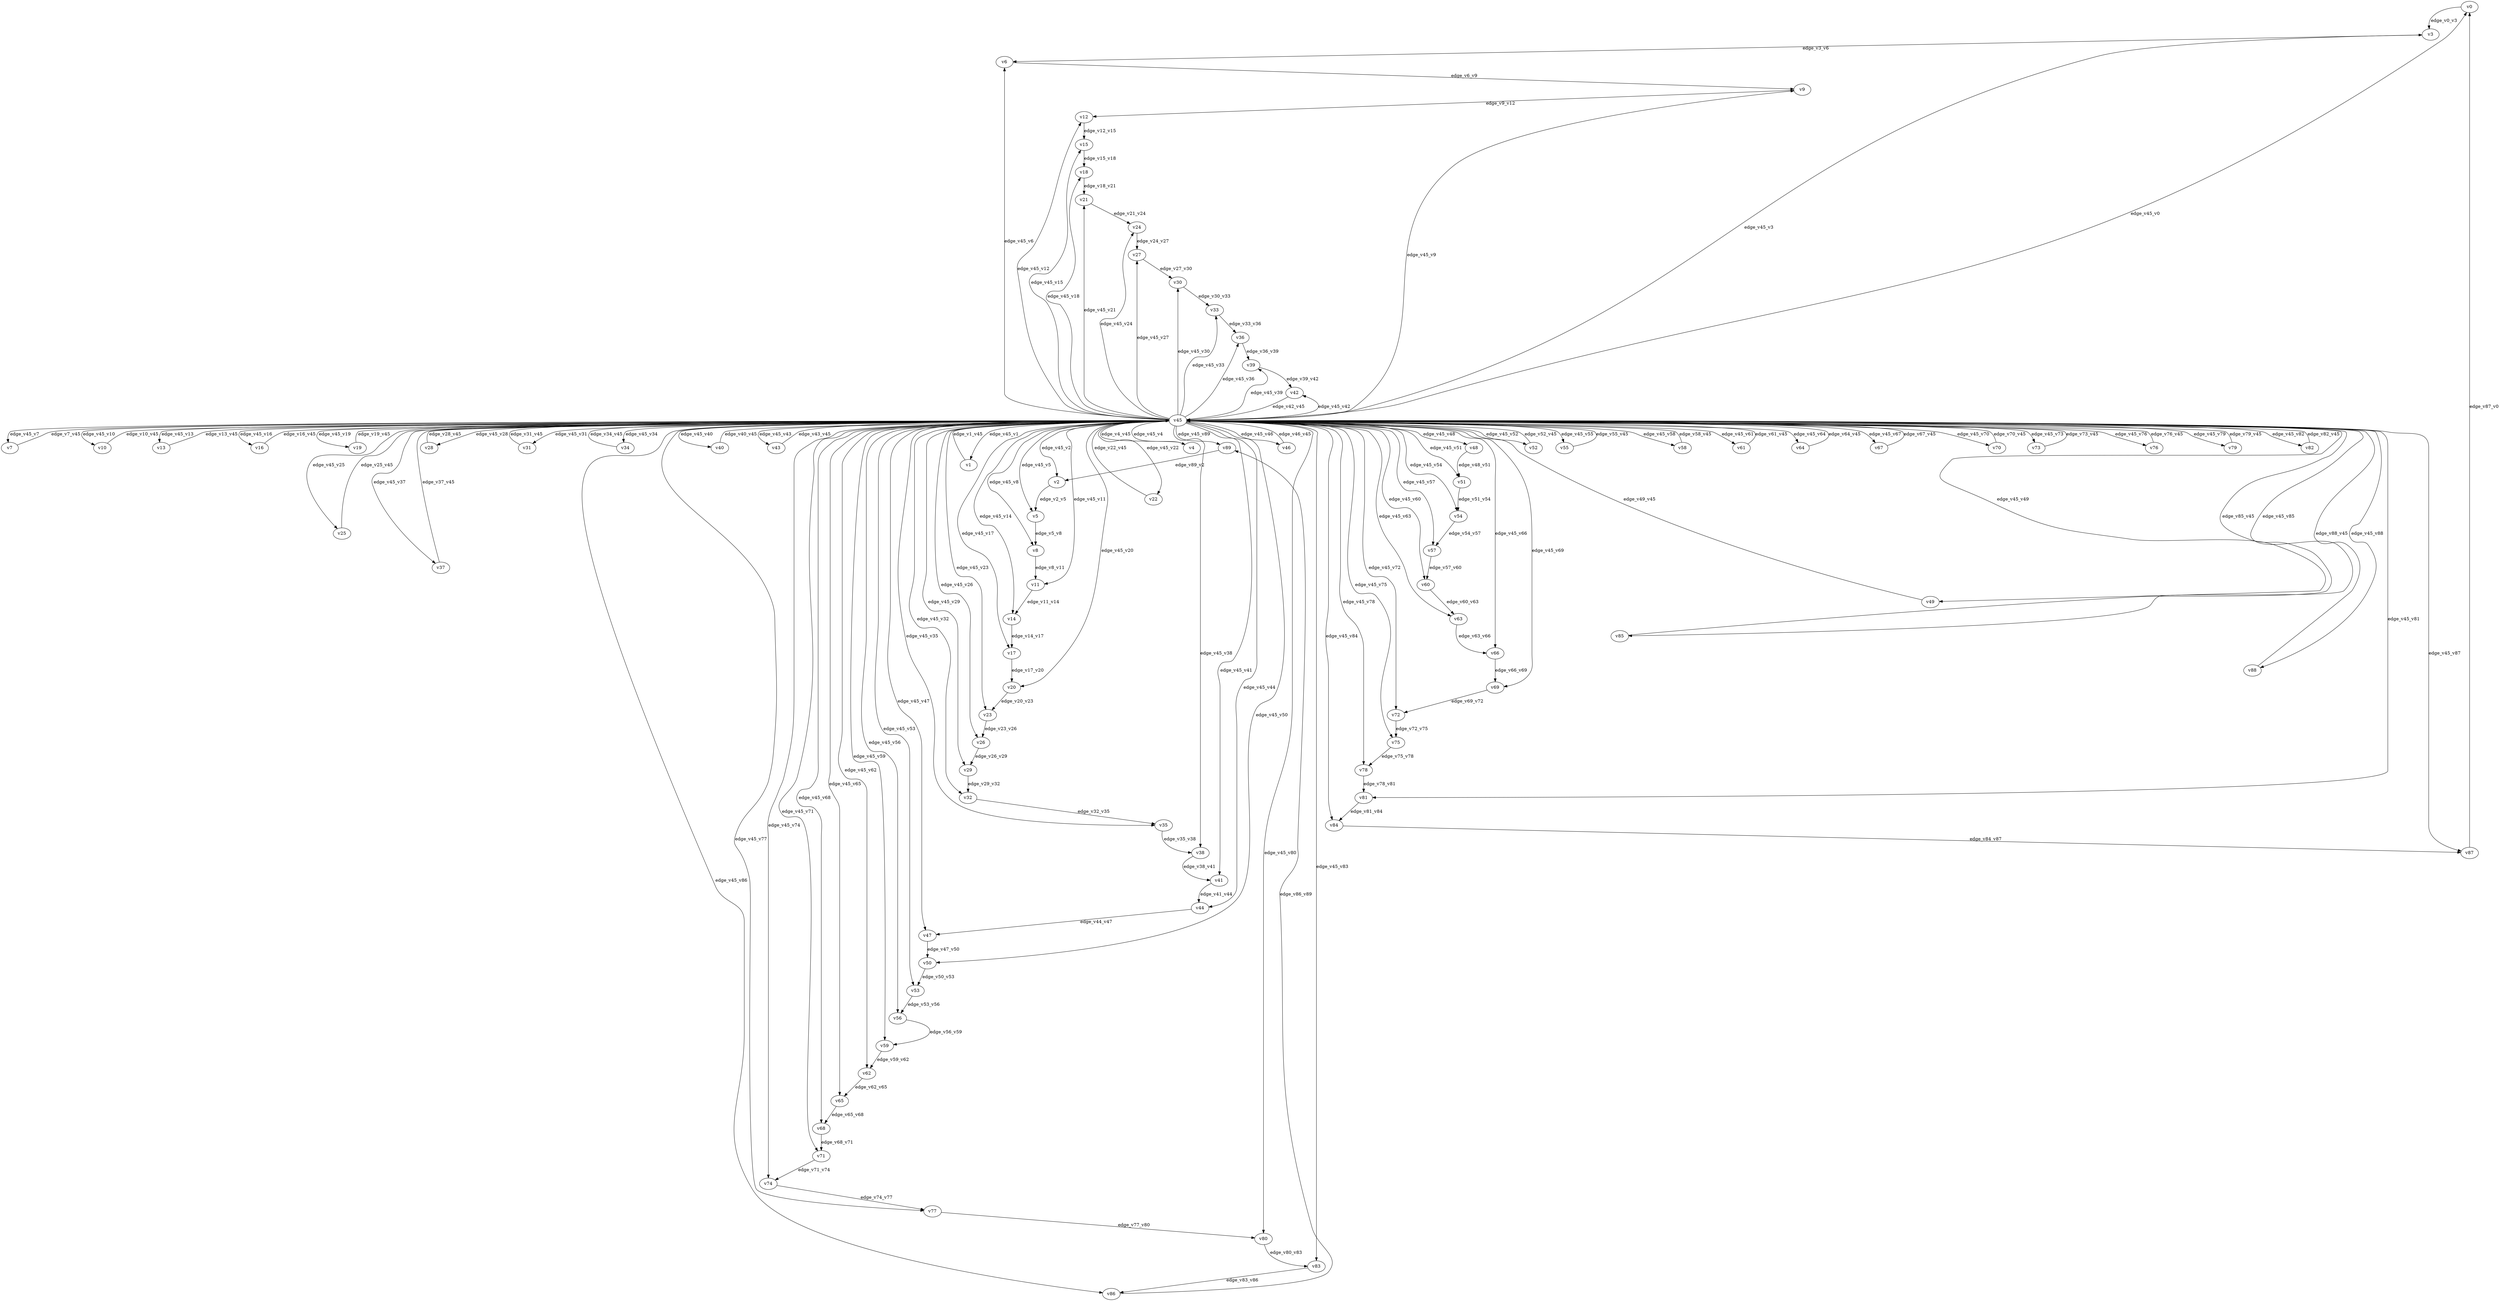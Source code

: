digraph test124 {
    // Discounted game test case
    // Vertex properties: name [player=X]
    // Edge properties: [weight=Y, discount=Z]

    v0 [name="v0", player=0];
    v1 [name="v1", player=1];
    v2 [name="v2", player=0];
    v3 [name="v3", player=1];
    v4 [name="v4", player=0];
    v5 [name="v5", player=1];
    v6 [name="v6", player=0];
    v7 [name="v7", player=1];
    v8 [name="v8", player=0];
    v9 [name="v9", player=1];
    v10 [name="v10", player=0];
    v11 [name="v11", player=1];
    v12 [name="v12", player=0];
    v13 [name="v13", player=1];
    v14 [name="v14", player=0];
    v15 [name="v15", player=1];
    v16 [name="v16", player=0];
    v17 [name="v17", player=1];
    v18 [name="v18", player=0];
    v19 [name="v19", player=1];
    v20 [name="v20", player=0];
    v21 [name="v21", player=1];
    v22 [name="v22", player=0];
    v23 [name="v23", player=1];
    v24 [name="v24", player=0];
    v25 [name="v25", player=1];
    v26 [name="v26", player=0];
    v27 [name="v27", player=1];
    v28 [name="v28", player=0];
    v29 [name="v29", player=1];
    v30 [name="v30", player=0];
    v31 [name="v31", player=1];
    v32 [name="v32", player=0];
    v33 [name="v33", player=1];
    v34 [name="v34", player=0];
    v35 [name="v35", player=1];
    v36 [name="v36", player=0];
    v37 [name="v37", player=1];
    v38 [name="v38", player=0];
    v39 [name="v39", player=1];
    v40 [name="v40", player=0];
    v41 [name="v41", player=1];
    v42 [name="v42", player=0];
    v43 [name="v43", player=1];
    v44 [name="v44", player=0];
    v45 [name="v45", player=0];
    v46 [name="v46", player=0];
    v47 [name="v47", player=1];
    v48 [name="v48", player=0];
    v49 [name="v49", player=1];
    v50 [name="v50", player=0];
    v51 [name="v51", player=1];
    v52 [name="v52", player=0];
    v53 [name="v53", player=1];
    v54 [name="v54", player=0];
    v55 [name="v55", player=1];
    v56 [name="v56", player=0];
    v57 [name="v57", player=1];
    v58 [name="v58", player=0];
    v59 [name="v59", player=1];
    v60 [name="v60", player=0];
    v61 [name="v61", player=1];
    v62 [name="v62", player=0];
    v63 [name="v63", player=1];
    v64 [name="v64", player=0];
    v65 [name="v65", player=1];
    v66 [name="v66", player=0];
    v67 [name="v67", player=1];
    v68 [name="v68", player=0];
    v69 [name="v69", player=1];
    v70 [name="v70", player=0];
    v71 [name="v71", player=1];
    v72 [name="v72", player=0];
    v73 [name="v73", player=1];
    v74 [name="v74", player=0];
    v75 [name="v75", player=1];
    v76 [name="v76", player=0];
    v77 [name="v77", player=1];
    v78 [name="v78", player=0];
    v79 [name="v79", player=1];
    v80 [name="v80", player=0];
    v81 [name="v81", player=1];
    v82 [name="v82", player=0];
    v83 [name="v83", player=1];
    v84 [name="v84", player=0];
    v85 [name="v85", player=1];
    v86 [name="v86", player=0];
    v87 [name="v87", player=1];
    v88 [name="v88", player=0];
    v89 [name="v89", player=1];

    v45 -> v0 [label="edge_v45_v0", weight=-3.52, discount=0.453];
    v45 -> v1 [label="edge_v45_v1", weight=-4.72, discount=0.453];
    v1 -> v45 [label="edge_v1_v45", weight=-6.40, discount=0.453];
    v45 -> v2 [label="edge_v45_v2", weight=3.35, discount=0.453];
    v45 -> v3 [label="edge_v45_v3", weight=0.34, discount=0.453];
    v45 -> v4 [label="edge_v45_v4", weight=0.89, discount=0.453];
    v4 -> v45 [label="edge_v4_v45", weight=1.57, discount=0.453];
    v45 -> v5 [label="edge_v45_v5", weight=7.91, discount=0.453];
    v45 -> v6 [label="edge_v45_v6", weight=6.75, discount=0.453];
    v45 -> v7 [label="edge_v45_v7", weight=4.64, discount=0.453];
    v7 -> v45 [label="edge_v7_v45", weight=2.35, discount=0.453];
    v45 -> v8 [label="edge_v45_v8", weight=0.70, discount=0.453];
    v45 -> v9 [label="edge_v45_v9", weight=-4.62, discount=0.453];
    v45 -> v10 [label="edge_v45_v10", weight=7.93, discount=0.453];
    v10 -> v45 [label="edge_v10_v45", weight=7.59, discount=0.453];
    v45 -> v11 [label="edge_v45_v11", weight=-0.96, discount=0.453];
    v45 -> v12 [label="edge_v45_v12", weight=-0.18, discount=0.453];
    v45 -> v13 [label="edge_v45_v13", weight=2.96, discount=0.453];
    v13 -> v45 [label="edge_v13_v45", weight=1.59, discount=0.453];
    v45 -> v14 [label="edge_v45_v14", weight=-2.55, discount=0.453];
    v45 -> v15 [label="edge_v45_v15", weight=-5.04, discount=0.453];
    v45 -> v16 [label="edge_v45_v16", weight=4.61, discount=0.453];
    v16 -> v45 [label="edge_v16_v45", weight=4.81, discount=0.453];
    v45 -> v17 [label="edge_v45_v17", weight=-3.97, discount=0.453];
    v45 -> v18 [label="edge_v45_v18", weight=0.38, discount=0.453];
    v45 -> v19 [label="edge_v45_v19", weight=9.76, discount=0.453];
    v19 -> v45 [label="edge_v19_v45", weight=12.34, discount=0.453];
    v45 -> v20 [label="edge_v45_v20", weight=-0.62, discount=0.453];
    v45 -> v21 [label="edge_v45_v21", weight=2.89, discount=0.453];
    v45 -> v22 [label="edge_v45_v22", weight=-1.64, discount=0.453];
    v22 -> v45 [label="edge_v22_v45", weight=-4.22, discount=0.453];
    v45 -> v23 [label="edge_v45_v23", weight=7.54, discount=0.453];
    v45 -> v24 [label="edge_v45_v24", weight=-5.39, discount=0.453];
    v45 -> v25 [label="edge_v45_v25", weight=-5.92, discount=0.453];
    v25 -> v45 [label="edge_v25_v45", weight=-3.05, discount=0.453];
    v45 -> v26 [label="edge_v45_v26", weight=1.06, discount=0.453];
    v45 -> v27 [label="edge_v45_v27", weight=3.28, discount=0.453];
    v45 -> v28 [label="edge_v45_v28", weight=6.86, discount=0.453];
    v28 -> v45 [label="edge_v28_v45", weight=9.00, discount=0.453];
    v45 -> v29 [label="edge_v45_v29", weight=2.23, discount=0.453];
    v45 -> v30 [label="edge_v45_v30", weight=3.30, discount=0.453];
    v45 -> v31 [label="edge_v45_v31", weight=6.90, discount=0.453];
    v31 -> v45 [label="edge_v31_v45", weight=6.33, discount=0.453];
    v45 -> v32 [label="edge_v45_v32", weight=2.85, discount=0.453];
    v45 -> v33 [label="edge_v45_v33", weight=2.94, discount=0.453];
    v45 -> v34 [label="edge_v45_v34", weight=7.25, discount=0.453];
    v34 -> v45 [label="edge_v34_v45", weight=5.56, discount=0.453];
    v45 -> v35 [label="edge_v45_v35", weight=-1.76, discount=0.453];
    v45 -> v36 [label="edge_v45_v36", weight=4.86, discount=0.453];
    v45 -> v37 [label="edge_v45_v37", weight=-1.65, discount=0.453];
    v37 -> v45 [label="edge_v37_v45", weight=-1.78, discount=0.453];
    v45 -> v38 [label="edge_v45_v38", weight=4.26, discount=0.453];
    v45 -> v39 [label="edge_v45_v39", weight=0.34, discount=0.453];
    v45 -> v40 [label="edge_v45_v40", weight=3.01, discount=0.453];
    v40 -> v45 [label="edge_v40_v45", weight=4.05, discount=0.453];
    v45 -> v41 [label="edge_v45_v41", weight=9.71, discount=0.453];
    v45 -> v42 [label="edge_v45_v42", weight=-4.04, discount=0.453];
    v45 -> v43 [label="edge_v45_v43", weight=0.26, discount=0.453];
    v43 -> v45 [label="edge_v43_v45", weight=1.33, discount=0.453];
    v45 -> v44 [label="edge_v45_v44", weight=5.72, discount=0.453];
    v45 -> v46 [label="edge_v45_v46", weight=0.04, discount=0.453];
    v46 -> v45 [label="edge_v46_v45", weight=1.43, discount=0.453];
    v45 -> v47 [label="edge_v45_v47", weight=9.97, discount=0.453];
    v45 -> v48 [label="edge_v45_v48", weight=5.76, discount=0.453];
    v45 -> v49 [label="edge_v45_v49", weight=-1.83, discount=0.453];
    v49 -> v45 [label="edge_v49_v45", weight=0.32, discount=0.453];
    v45 -> v50 [label="edge_v45_v50", weight=-3.69, discount=0.453];
    v45 -> v51 [label="edge_v45_v51", weight=8.37, discount=0.453];
    v45 -> v52 [label="edge_v45_v52", weight=5.78, discount=0.453];
    v52 -> v45 [label="edge_v52_v45", weight=4.07, discount=0.453];
    v45 -> v53 [label="edge_v45_v53", weight=4.14, discount=0.453];
    v45 -> v54 [label="edge_v45_v54", weight=-3.28, discount=0.453];
    v45 -> v55 [label="edge_v45_v55", weight=1.04, discount=0.453];
    v55 -> v45 [label="edge_v55_v45", weight=-1.65, discount=0.453];
    v45 -> v56 [label="edge_v45_v56", weight=2.53, discount=0.453];
    v45 -> v57 [label="edge_v45_v57", weight=9.95, discount=0.453];
    v45 -> v58 [label="edge_v45_v58", weight=1.80, discount=0.453];
    v58 -> v45 [label="edge_v58_v45", weight=2.48, discount=0.453];
    v45 -> v59 [label="edge_v45_v59", weight=-5.24, discount=0.453];
    v45 -> v60 [label="edge_v45_v60", weight=1.93, discount=0.453];
    v45 -> v61 [label="edge_v45_v61", weight=6.81, discount=0.453];
    v61 -> v45 [label="edge_v61_v45", weight=6.22, discount=0.453];
    v45 -> v62 [label="edge_v45_v62", weight=5.67, discount=0.453];
    v45 -> v63 [label="edge_v45_v63", weight=-4.85, discount=0.453];
    v45 -> v64 [label="edge_v45_v64", weight=2.06, discount=0.453];
    v64 -> v45 [label="edge_v64_v45", weight=-0.08, discount=0.453];
    v45 -> v65 [label="edge_v45_v65", weight=6.49, discount=0.453];
    v45 -> v66 [label="edge_v45_v66", weight=7.08, discount=0.453];
    v45 -> v67 [label="edge_v45_v67", weight=8.80, discount=0.453];
    v67 -> v45 [label="edge_v67_v45", weight=7.67, discount=0.453];
    v45 -> v68 [label="edge_v45_v68", weight=3.44, discount=0.453];
    v45 -> v69 [label="edge_v45_v69", weight=2.88, discount=0.453];
    v45 -> v70 [label="edge_v45_v70", weight=4.45, discount=0.453];
    v70 -> v45 [label="edge_v70_v45", weight=6.31, discount=0.453];
    v45 -> v71 [label="edge_v45_v71", weight=0.91, discount=0.453];
    v45 -> v72 [label="edge_v45_v72", weight=6.13, discount=0.453];
    v45 -> v73 [label="edge_v45_v73", weight=1.99, discount=0.453];
    v73 -> v45 [label="edge_v73_v45", weight=0.82, discount=0.453];
    v45 -> v74 [label="edge_v45_v74", weight=3.15, discount=0.453];
    v45 -> v75 [label="edge_v45_v75", weight=-5.02, discount=0.453];
    v45 -> v76 [label="edge_v45_v76", weight=4.11, discount=0.453];
    v76 -> v45 [label="edge_v76_v45", weight=5.19, discount=0.453];
    v45 -> v77 [label="edge_v45_v77", weight=-3.31, discount=0.453];
    v45 -> v78 [label="edge_v45_v78", weight=5.43, discount=0.453];
    v45 -> v79 [label="edge_v45_v79", weight=3.44, discount=0.453];
    v79 -> v45 [label="edge_v79_v45", weight=4.35, discount=0.453];
    v45 -> v80 [label="edge_v45_v80", weight=1.29, discount=0.453];
    v45 -> v81 [label="edge_v45_v81", weight=3.10, discount=0.453];
    v45 -> v82 [label="edge_v45_v82", weight=4.61, discount=0.453];
    v82 -> v45 [label="edge_v82_v45", weight=7.39, discount=0.453];
    v45 -> v83 [label="edge_v45_v83", weight=8.07, discount=0.453];
    v45 -> v84 [label="edge_v45_v84", weight=2.18, discount=0.453];
    v45 -> v85 [label="edge_v45_v85", weight=-1.95, discount=0.453];
    v85 -> v45 [label="edge_v85_v45", weight=-3.39, discount=0.453];
    v45 -> v86 [label="edge_v45_v86", weight=-3.16, discount=0.453];
    v45 -> v87 [label="edge_v45_v87", weight=3.41, discount=0.453];
    v45 -> v88 [label="edge_v45_v88", weight=-0.87, discount=0.453];
    v88 -> v45 [label="edge_v88_v45", weight=-1.57, discount=0.453];
    v45 -> v89 [label="edge_v45_v89", weight=5.77, discount=0.453];
    v0 -> v3 [label="edge_v0_v3", weight=1.93, discount=0.453];
    v2 -> v5 [label="edge_v2_v5", weight=-2.75, discount=0.453];
    v3 -> v6 [label="edge_v3_v6", weight=0.09, discount=0.453];
    v5 -> v8 [label="edge_v5_v8", weight=5.13, discount=0.453];
    v6 -> v9 [label="edge_v6_v9", weight=0.57, discount=0.453];
    v8 -> v11 [label="edge_v8_v11", weight=3.11, discount=0.453];
    v9 -> v12 [label="edge_v9_v12", weight=-0.94, discount=0.453];
    v11 -> v14 [label="edge_v11_v14", weight=-0.29, discount=0.453];
    v12 -> v15 [label="edge_v12_v15", weight=5.81, discount=0.453];
    v14 -> v17 [label="edge_v14_v17", weight=4.77, discount=0.453];
    v15 -> v18 [label="edge_v15_v18", weight=3.58, discount=0.453];
    v17 -> v20 [label="edge_v17_v20", weight=3.31, discount=0.453];
    v18 -> v21 [label="edge_v18_v21", weight=3.51, discount=0.453];
    v20 -> v23 [label="edge_v20_v23", weight=2.21, discount=0.453];
    v21 -> v24 [label="edge_v21_v24", weight=1.46, discount=0.453];
    v23 -> v26 [label="edge_v23_v26", weight=5.97, discount=0.453];
    v24 -> v27 [label="edge_v24_v27", weight=3.22, discount=0.453];
    v26 -> v29 [label="edge_v26_v29", weight=4.03, discount=0.453];
    v27 -> v30 [label="edge_v27_v30", weight=-1.68, discount=0.453];
    v29 -> v32 [label="edge_v29_v32", weight=4.76, discount=0.453];
    v30 -> v33 [label="edge_v30_v33", weight=0.30, discount=0.453];
    v32 -> v35 [label="edge_v32_v35", weight=0.60, discount=0.453];
    v33 -> v36 [label="edge_v33_v36", weight=-0.66, discount=0.453];
    v35 -> v38 [label="edge_v35_v38", weight=1.95, discount=0.453];
    v36 -> v39 [label="edge_v36_v39", weight=4.81, discount=0.453];
    v38 -> v41 [label="edge_v38_v41", weight=-2.73, discount=0.453];
    v39 -> v42 [label="edge_v39_v42", weight=3.08, discount=0.453];
    v41 -> v44 [label="edge_v41_v44", weight=1.58, discount=0.453];
    v42 -> v45 [label="edge_v42_v45", weight=3.65, discount=0.453];
    v44 -> v47 [label="edge_v44_v47", weight=5.33, discount=0.453];
    v47 -> v50 [label="edge_v47_v50", weight=1.65, discount=0.453];
    v48 -> v51 [label="edge_v48_v51", weight=6.24, discount=0.453];
    v50 -> v53 [label="edge_v50_v53", weight=-1.43, discount=0.453];
    v51 -> v54 [label="edge_v51_v54", weight=4.06, discount=0.453];
    v53 -> v56 [label="edge_v53_v56", weight=-2.23, discount=0.453];
    v54 -> v57 [label="edge_v54_v57", weight=3.77, discount=0.453];
    v56 -> v59 [label="edge_v56_v59", weight=-0.17, discount=0.453];
    v57 -> v60 [label="edge_v57_v60", weight=-1.59, discount=0.453];
    v59 -> v62 [label="edge_v59_v62", weight=2.13, discount=0.453];
    v60 -> v63 [label="edge_v60_v63", weight=-2.74, discount=0.453];
    v62 -> v65 [label="edge_v62_v65", weight=-0.16, discount=0.453];
    v63 -> v66 [label="edge_v63_v66", weight=6.43, discount=0.453];
    v65 -> v68 [label="edge_v65_v68", weight=-1.23, discount=0.453];
    v66 -> v69 [label="edge_v66_v69", weight=5.70, discount=0.453];
    v68 -> v71 [label="edge_v68_v71", weight=4.28, discount=0.453];
    v69 -> v72 [label="edge_v69_v72", weight=-2.21, discount=0.453];
    v71 -> v74 [label="edge_v71_v74", weight=0.88, discount=0.453];
    v72 -> v75 [label="edge_v72_v75", weight=3.03, discount=0.453];
    v74 -> v77 [label="edge_v74_v77", weight=-2.74, discount=0.453];
    v75 -> v78 [label="edge_v75_v78", weight=-0.61, discount=0.453];
    v77 -> v80 [label="edge_v77_v80", weight=0.58, discount=0.453];
    v78 -> v81 [label="edge_v78_v81", weight=4.41, discount=0.453];
    v80 -> v83 [label="edge_v80_v83", weight=-2.16, discount=0.453];
    v81 -> v84 [label="edge_v81_v84", weight=-2.29, discount=0.453];
    v83 -> v86 [label="edge_v83_v86", weight=-2.27, discount=0.453];
    v84 -> v87 [label="edge_v84_v87", weight=-0.18, discount=0.453];
    v86 -> v89 [label="edge_v86_v89", weight=-1.67, discount=0.453];
    v87 -> v0 [label="edge_v87_v0", weight=5.48, discount=0.453];
    v89 -> v2 [label="edge_v89_v2", weight=-1.73, discount=0.453];
}
